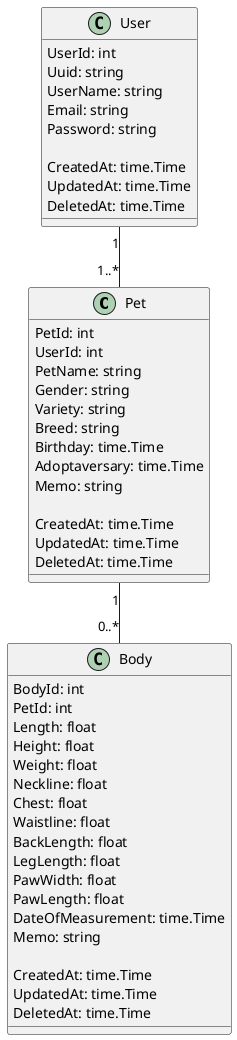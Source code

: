 @startuml
class Pet {
PetId: int
UserId: int
PetName: string
Gender: string
Variety: string
Breed: string
Birthday: time.Time
Adoptaversary: time.Time
Memo: string

CreatedAt: time.Time
UpdatedAt: time.Time
DeletedAt: time.Time


}

class Body {
BodyId: int
PetId: int
Length: float
Height: float
Weight: float
Neckline: float
Chest: float
Waistline: float
BackLength: float
LegLength: float
PawWidth: float
PawLength: float
DateOfMeasurement: time.Time
Memo: string

CreatedAt: time.Time
UpdatedAt: time.Time
DeletedAt: time.Time
}

class User {
UserId: int
Uuid: string
UserName: string
Email: string
Password: string

CreatedAt: time.Time
UpdatedAt: time.Time
DeletedAt: time.Time
}

User "1" -- "1..*" Pet
Pet "1" -- "0..*" Body
@enduml